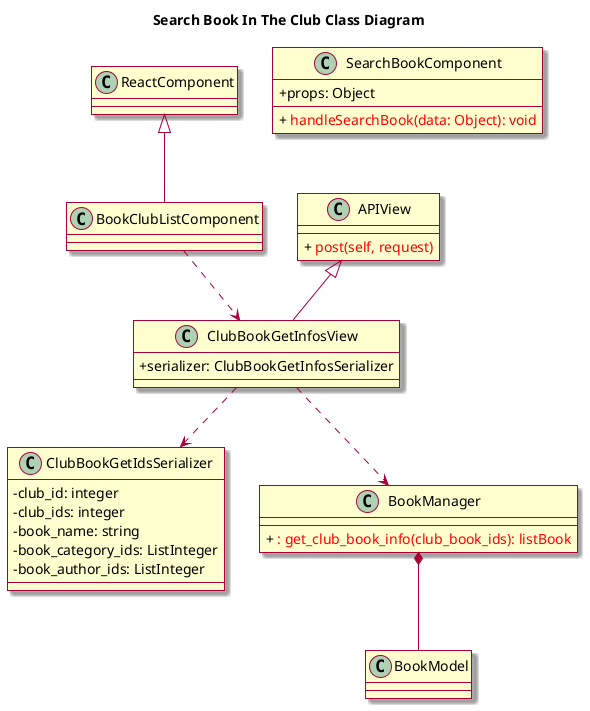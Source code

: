 @startuml
skin rose
skinparam classAttributeIconSize 0

title Search Book In The Club Class Diagram
class ReactComponent

class SearchBookComponent {
	+ props: Object
	+ {method} <color:red> handleSearchBook(data: Object): void
}

class ClubBookGetInfosView {
	+ serializer: ClubBookGetInfosSerializer
}

class APIView {
	+ {method} <color:red> post(self, request)
}

class ClubBookGetIdsSerializer {
    - club_id: integer
    - club_ids: integer
    - book_name: string
    - book_category_ids: ListInteger 
    - book_author_ids: ListInteger
}


class BookManager {
	+ {method} <color:red> : get_club_book_info(club_book_ids): listBook
}

class BookModel {
}

ReactComponent <|-- BookClubListComponent
APIView <|-- ClubBookGetInfosView
BookClubListComponent ..> ClubBookGetInfosView
ClubBookGetInfosView ..> ClubBookGetIdsSerializer
ClubBookGetInfosView ..> BookManager
BookManager *-- BookModel
@enduml
